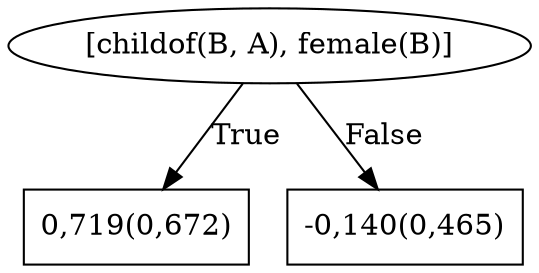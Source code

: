 digraph G{ 
1[label = "[childof(B, A), female(B)]"];
1 -> 2[label="True"];
1 -> 3[label="False"];
2[shape = box,label = "0,719(0,672)"];
3[shape = box,label = "-0,140(0,465)"];
}
